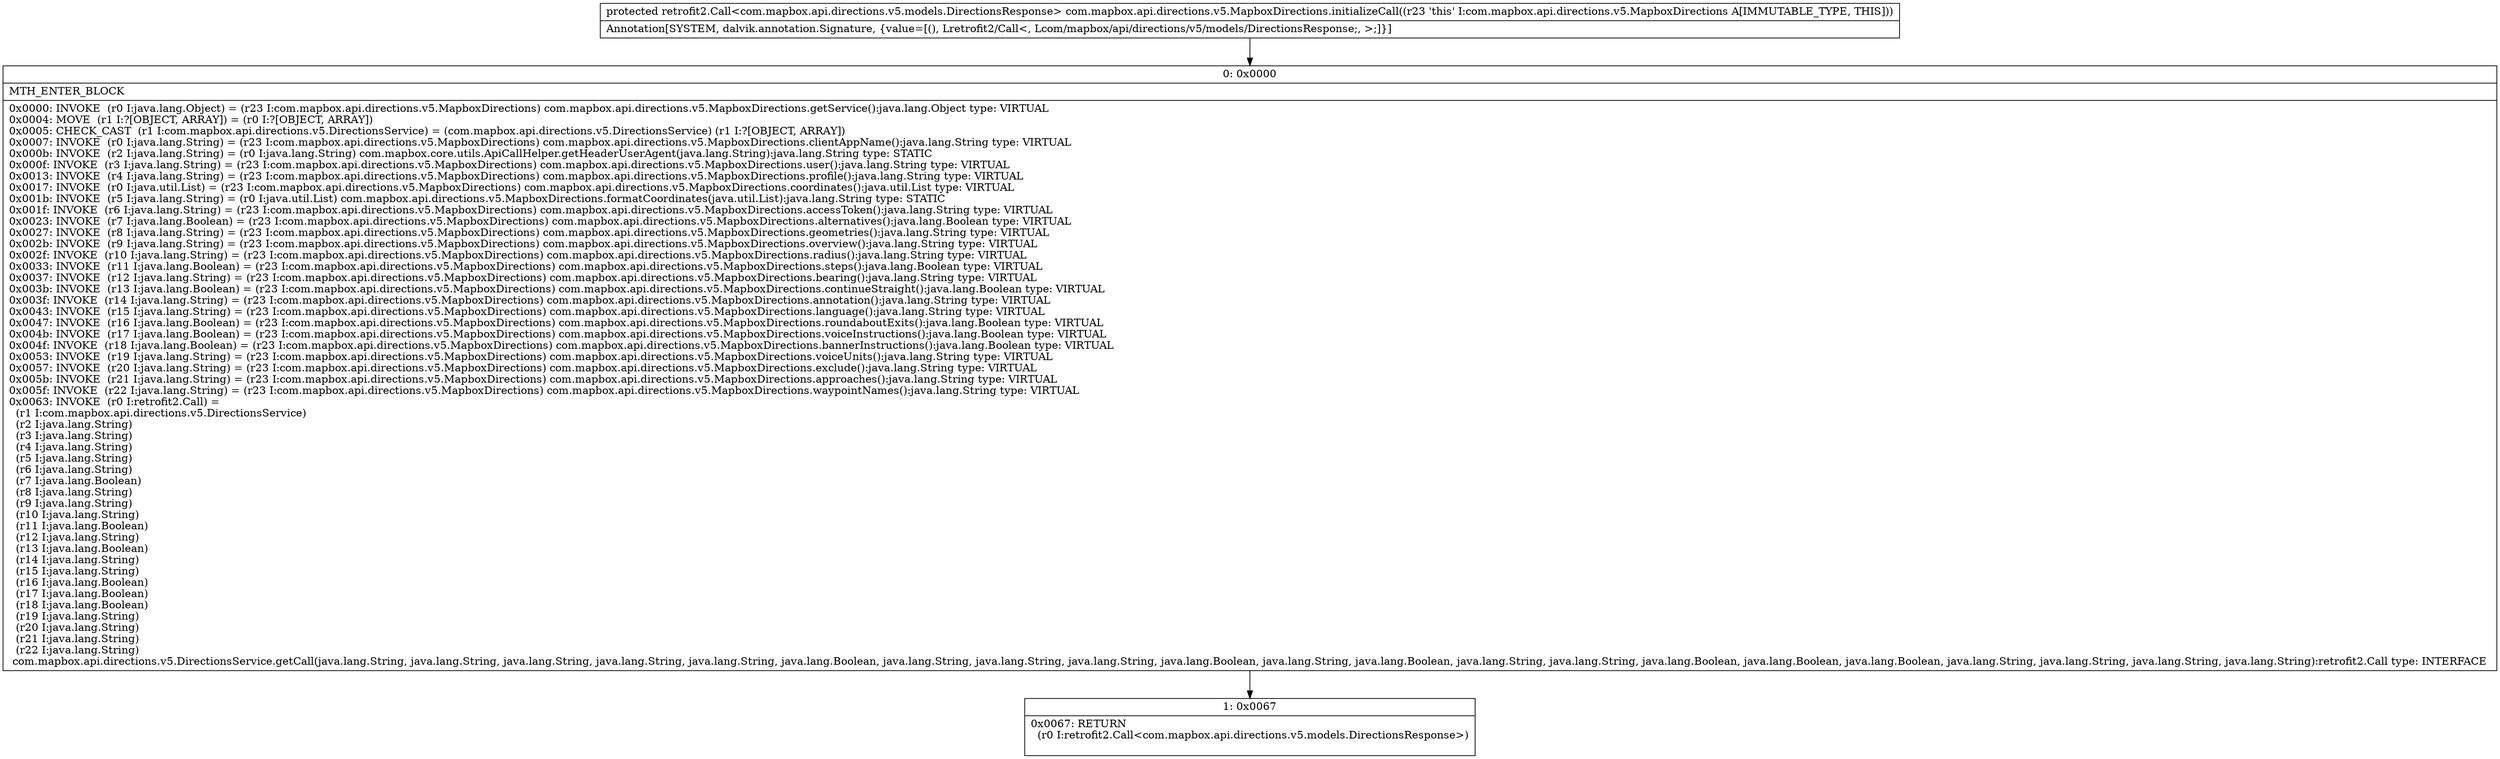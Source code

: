 digraph "CFG forcom.mapbox.api.directions.v5.MapboxDirections.initializeCall()Lretrofit2\/Call;" {
Node_0 [shape=record,label="{0\:\ 0x0000|MTH_ENTER_BLOCK\l|0x0000: INVOKE  (r0 I:java.lang.Object) = (r23 I:com.mapbox.api.directions.v5.MapboxDirections) com.mapbox.api.directions.v5.MapboxDirections.getService():java.lang.Object type: VIRTUAL \l0x0004: MOVE  (r1 I:?[OBJECT, ARRAY]) = (r0 I:?[OBJECT, ARRAY]) \l0x0005: CHECK_CAST  (r1 I:com.mapbox.api.directions.v5.DirectionsService) = (com.mapbox.api.directions.v5.DirectionsService) (r1 I:?[OBJECT, ARRAY]) \l0x0007: INVOKE  (r0 I:java.lang.String) = (r23 I:com.mapbox.api.directions.v5.MapboxDirections) com.mapbox.api.directions.v5.MapboxDirections.clientAppName():java.lang.String type: VIRTUAL \l0x000b: INVOKE  (r2 I:java.lang.String) = (r0 I:java.lang.String) com.mapbox.core.utils.ApiCallHelper.getHeaderUserAgent(java.lang.String):java.lang.String type: STATIC \l0x000f: INVOKE  (r3 I:java.lang.String) = (r23 I:com.mapbox.api.directions.v5.MapboxDirections) com.mapbox.api.directions.v5.MapboxDirections.user():java.lang.String type: VIRTUAL \l0x0013: INVOKE  (r4 I:java.lang.String) = (r23 I:com.mapbox.api.directions.v5.MapboxDirections) com.mapbox.api.directions.v5.MapboxDirections.profile():java.lang.String type: VIRTUAL \l0x0017: INVOKE  (r0 I:java.util.List) = (r23 I:com.mapbox.api.directions.v5.MapboxDirections) com.mapbox.api.directions.v5.MapboxDirections.coordinates():java.util.List type: VIRTUAL \l0x001b: INVOKE  (r5 I:java.lang.String) = (r0 I:java.util.List) com.mapbox.api.directions.v5.MapboxDirections.formatCoordinates(java.util.List):java.lang.String type: STATIC \l0x001f: INVOKE  (r6 I:java.lang.String) = (r23 I:com.mapbox.api.directions.v5.MapboxDirections) com.mapbox.api.directions.v5.MapboxDirections.accessToken():java.lang.String type: VIRTUAL \l0x0023: INVOKE  (r7 I:java.lang.Boolean) = (r23 I:com.mapbox.api.directions.v5.MapboxDirections) com.mapbox.api.directions.v5.MapboxDirections.alternatives():java.lang.Boolean type: VIRTUAL \l0x0027: INVOKE  (r8 I:java.lang.String) = (r23 I:com.mapbox.api.directions.v5.MapboxDirections) com.mapbox.api.directions.v5.MapboxDirections.geometries():java.lang.String type: VIRTUAL \l0x002b: INVOKE  (r9 I:java.lang.String) = (r23 I:com.mapbox.api.directions.v5.MapboxDirections) com.mapbox.api.directions.v5.MapboxDirections.overview():java.lang.String type: VIRTUAL \l0x002f: INVOKE  (r10 I:java.lang.String) = (r23 I:com.mapbox.api.directions.v5.MapboxDirections) com.mapbox.api.directions.v5.MapboxDirections.radius():java.lang.String type: VIRTUAL \l0x0033: INVOKE  (r11 I:java.lang.Boolean) = (r23 I:com.mapbox.api.directions.v5.MapboxDirections) com.mapbox.api.directions.v5.MapboxDirections.steps():java.lang.Boolean type: VIRTUAL \l0x0037: INVOKE  (r12 I:java.lang.String) = (r23 I:com.mapbox.api.directions.v5.MapboxDirections) com.mapbox.api.directions.v5.MapboxDirections.bearing():java.lang.String type: VIRTUAL \l0x003b: INVOKE  (r13 I:java.lang.Boolean) = (r23 I:com.mapbox.api.directions.v5.MapboxDirections) com.mapbox.api.directions.v5.MapboxDirections.continueStraight():java.lang.Boolean type: VIRTUAL \l0x003f: INVOKE  (r14 I:java.lang.String) = (r23 I:com.mapbox.api.directions.v5.MapboxDirections) com.mapbox.api.directions.v5.MapboxDirections.annotation():java.lang.String type: VIRTUAL \l0x0043: INVOKE  (r15 I:java.lang.String) = (r23 I:com.mapbox.api.directions.v5.MapboxDirections) com.mapbox.api.directions.v5.MapboxDirections.language():java.lang.String type: VIRTUAL \l0x0047: INVOKE  (r16 I:java.lang.Boolean) = (r23 I:com.mapbox.api.directions.v5.MapboxDirections) com.mapbox.api.directions.v5.MapboxDirections.roundaboutExits():java.lang.Boolean type: VIRTUAL \l0x004b: INVOKE  (r17 I:java.lang.Boolean) = (r23 I:com.mapbox.api.directions.v5.MapboxDirections) com.mapbox.api.directions.v5.MapboxDirections.voiceInstructions():java.lang.Boolean type: VIRTUAL \l0x004f: INVOKE  (r18 I:java.lang.Boolean) = (r23 I:com.mapbox.api.directions.v5.MapboxDirections) com.mapbox.api.directions.v5.MapboxDirections.bannerInstructions():java.lang.Boolean type: VIRTUAL \l0x0053: INVOKE  (r19 I:java.lang.String) = (r23 I:com.mapbox.api.directions.v5.MapboxDirections) com.mapbox.api.directions.v5.MapboxDirections.voiceUnits():java.lang.String type: VIRTUAL \l0x0057: INVOKE  (r20 I:java.lang.String) = (r23 I:com.mapbox.api.directions.v5.MapboxDirections) com.mapbox.api.directions.v5.MapboxDirections.exclude():java.lang.String type: VIRTUAL \l0x005b: INVOKE  (r21 I:java.lang.String) = (r23 I:com.mapbox.api.directions.v5.MapboxDirections) com.mapbox.api.directions.v5.MapboxDirections.approaches():java.lang.String type: VIRTUAL \l0x005f: INVOKE  (r22 I:java.lang.String) = (r23 I:com.mapbox.api.directions.v5.MapboxDirections) com.mapbox.api.directions.v5.MapboxDirections.waypointNames():java.lang.String type: VIRTUAL \l0x0063: INVOKE  (r0 I:retrofit2.Call) = \l  (r1 I:com.mapbox.api.directions.v5.DirectionsService)\l  (r2 I:java.lang.String)\l  (r3 I:java.lang.String)\l  (r4 I:java.lang.String)\l  (r5 I:java.lang.String)\l  (r6 I:java.lang.String)\l  (r7 I:java.lang.Boolean)\l  (r8 I:java.lang.String)\l  (r9 I:java.lang.String)\l  (r10 I:java.lang.String)\l  (r11 I:java.lang.Boolean)\l  (r12 I:java.lang.String)\l  (r13 I:java.lang.Boolean)\l  (r14 I:java.lang.String)\l  (r15 I:java.lang.String)\l  (r16 I:java.lang.Boolean)\l  (r17 I:java.lang.Boolean)\l  (r18 I:java.lang.Boolean)\l  (r19 I:java.lang.String)\l  (r20 I:java.lang.String)\l  (r21 I:java.lang.String)\l  (r22 I:java.lang.String)\l com.mapbox.api.directions.v5.DirectionsService.getCall(java.lang.String, java.lang.String, java.lang.String, java.lang.String, java.lang.String, java.lang.Boolean, java.lang.String, java.lang.String, java.lang.String, java.lang.Boolean, java.lang.String, java.lang.Boolean, java.lang.String, java.lang.String, java.lang.Boolean, java.lang.Boolean, java.lang.Boolean, java.lang.String, java.lang.String, java.lang.String, java.lang.String):retrofit2.Call type: INTERFACE \l}"];
Node_1 [shape=record,label="{1\:\ 0x0067|0x0067: RETURN  \l  (r0 I:retrofit2.Call\<com.mapbox.api.directions.v5.models.DirectionsResponse\>)\l \l}"];
MethodNode[shape=record,label="{protected retrofit2.Call\<com.mapbox.api.directions.v5.models.DirectionsResponse\> com.mapbox.api.directions.v5.MapboxDirections.initializeCall((r23 'this' I:com.mapbox.api.directions.v5.MapboxDirections A[IMMUTABLE_TYPE, THIS]))  | Annotation[SYSTEM, dalvik.annotation.Signature, \{value=[(), Lretrofit2\/Call\<, Lcom\/mapbox\/api\/directions\/v5\/models\/DirectionsResponse;, \>;]\}]\l}"];
MethodNode -> Node_0;
Node_0 -> Node_1;
}

